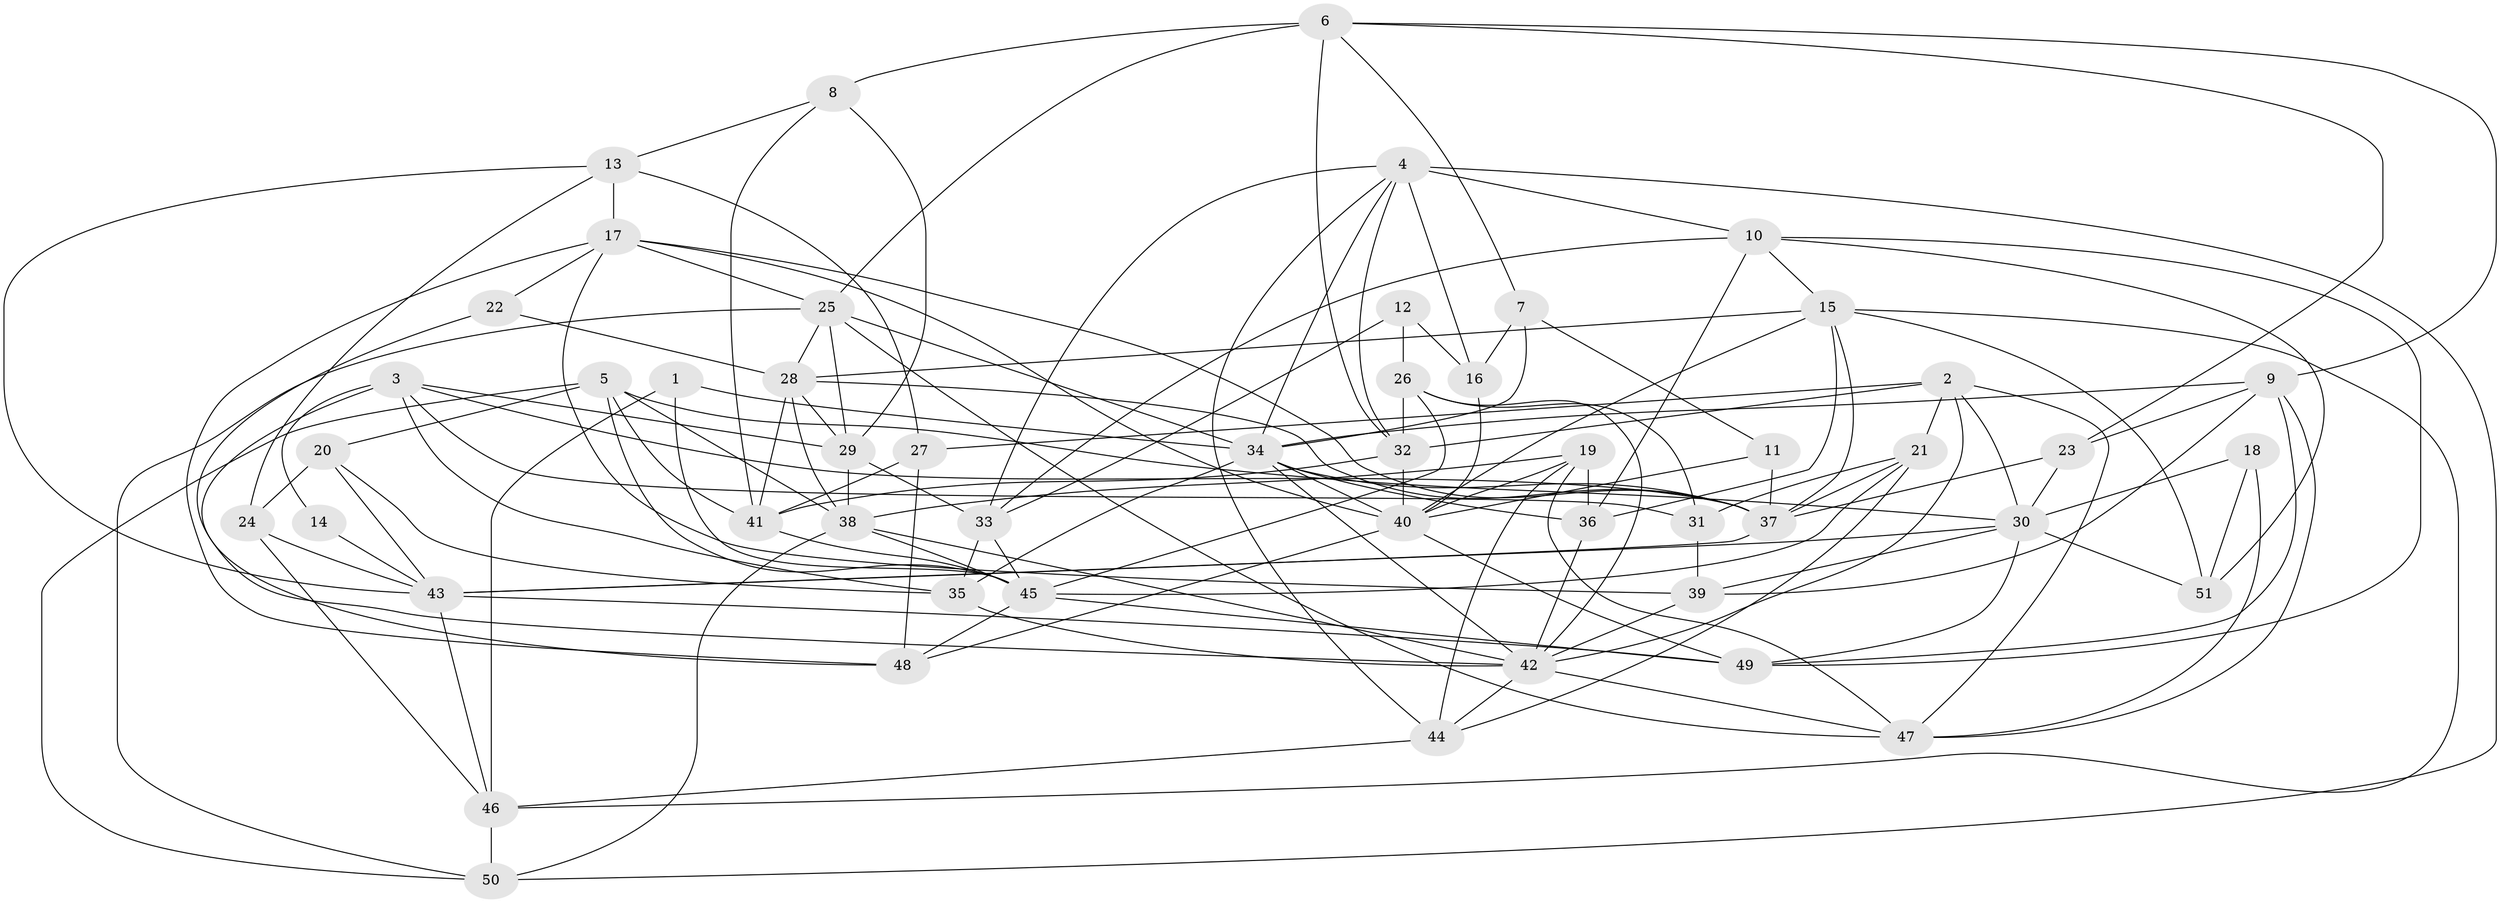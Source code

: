 // original degree distribution, {4: 0.3431372549019608, 3: 0.2647058823529412, 5: 0.1568627450980392, 2: 0.09803921568627451, 7: 0.029411764705882353, 6: 0.10784313725490197}
// Generated by graph-tools (version 1.1) at 2025/26/03/09/25 03:26:13]
// undirected, 51 vertices, 143 edges
graph export_dot {
graph [start="1"]
  node [color=gray90,style=filled];
  1;
  2;
  3;
  4;
  5;
  6;
  7;
  8;
  9;
  10;
  11;
  12;
  13;
  14;
  15;
  16;
  17;
  18;
  19;
  20;
  21;
  22;
  23;
  24;
  25;
  26;
  27;
  28;
  29;
  30;
  31;
  32;
  33;
  34;
  35;
  36;
  37;
  38;
  39;
  40;
  41;
  42;
  43;
  44;
  45;
  46;
  47;
  48;
  49;
  50;
  51;
  1 -- 34 [weight=1.0];
  1 -- 45 [weight=1.0];
  1 -- 46 [weight=1.0];
  2 -- 21 [weight=1.0];
  2 -- 27 [weight=1.0];
  2 -- 30 [weight=1.0];
  2 -- 32 [weight=1.0];
  2 -- 42 [weight=1.0];
  2 -- 47 [weight=1.0];
  3 -- 14 [weight=1.0];
  3 -- 29 [weight=1.0];
  3 -- 31 [weight=1.0];
  3 -- 35 [weight=1.0];
  3 -- 37 [weight=1.0];
  3 -- 48 [weight=1.0];
  4 -- 10 [weight=1.0];
  4 -- 16 [weight=2.0];
  4 -- 32 [weight=1.0];
  4 -- 33 [weight=1.0];
  4 -- 34 [weight=1.0];
  4 -- 44 [weight=1.0];
  4 -- 50 [weight=1.0];
  5 -- 20 [weight=1.0];
  5 -- 30 [weight=1.0];
  5 -- 38 [weight=1.0];
  5 -- 41 [weight=2.0];
  5 -- 45 [weight=1.0];
  5 -- 50 [weight=1.0];
  6 -- 7 [weight=1.0];
  6 -- 8 [weight=1.0];
  6 -- 9 [weight=1.0];
  6 -- 23 [weight=1.0];
  6 -- 25 [weight=1.0];
  6 -- 32 [weight=1.0];
  7 -- 11 [weight=1.0];
  7 -- 16 [weight=1.0];
  7 -- 34 [weight=1.0];
  8 -- 13 [weight=1.0];
  8 -- 29 [weight=2.0];
  8 -- 41 [weight=1.0];
  9 -- 23 [weight=1.0];
  9 -- 34 [weight=1.0];
  9 -- 39 [weight=1.0];
  9 -- 47 [weight=1.0];
  9 -- 49 [weight=1.0];
  10 -- 15 [weight=1.0];
  10 -- 33 [weight=1.0];
  10 -- 36 [weight=1.0];
  10 -- 49 [weight=1.0];
  10 -- 51 [weight=1.0];
  11 -- 37 [weight=1.0];
  11 -- 40 [weight=1.0];
  12 -- 16 [weight=1.0];
  12 -- 26 [weight=1.0];
  12 -- 33 [weight=1.0];
  13 -- 17 [weight=1.0];
  13 -- 24 [weight=1.0];
  13 -- 27 [weight=1.0];
  13 -- 43 [weight=1.0];
  14 -- 43 [weight=1.0];
  15 -- 28 [weight=1.0];
  15 -- 36 [weight=1.0];
  15 -- 37 [weight=1.0];
  15 -- 40 [weight=1.0];
  15 -- 46 [weight=1.0];
  15 -- 51 [weight=1.0];
  16 -- 40 [weight=1.0];
  17 -- 22 [weight=1.0];
  17 -- 25 [weight=1.0];
  17 -- 37 [weight=1.0];
  17 -- 39 [weight=1.0];
  17 -- 40 [weight=1.0];
  17 -- 48 [weight=1.0];
  18 -- 30 [weight=1.0];
  18 -- 47 [weight=1.0];
  18 -- 51 [weight=1.0];
  19 -- 36 [weight=1.0];
  19 -- 38 [weight=2.0];
  19 -- 40 [weight=2.0];
  19 -- 44 [weight=1.0];
  19 -- 47 [weight=1.0];
  20 -- 24 [weight=1.0];
  20 -- 35 [weight=1.0];
  20 -- 43 [weight=1.0];
  21 -- 31 [weight=1.0];
  21 -- 37 [weight=1.0];
  21 -- 44 [weight=1.0];
  21 -- 45 [weight=1.0];
  22 -- 28 [weight=1.0];
  22 -- 42 [weight=1.0];
  23 -- 30 [weight=1.0];
  23 -- 37 [weight=1.0];
  24 -- 43 [weight=1.0];
  24 -- 46 [weight=1.0];
  25 -- 28 [weight=1.0];
  25 -- 29 [weight=1.0];
  25 -- 34 [weight=1.0];
  25 -- 47 [weight=1.0];
  25 -- 50 [weight=1.0];
  26 -- 31 [weight=1.0];
  26 -- 32 [weight=1.0];
  26 -- 42 [weight=1.0];
  26 -- 45 [weight=1.0];
  27 -- 41 [weight=1.0];
  27 -- 48 [weight=1.0];
  28 -- 29 [weight=1.0];
  28 -- 37 [weight=1.0];
  28 -- 38 [weight=1.0];
  28 -- 41 [weight=2.0];
  29 -- 33 [weight=1.0];
  29 -- 38 [weight=1.0];
  30 -- 39 [weight=1.0];
  30 -- 43 [weight=2.0];
  30 -- 49 [weight=1.0];
  30 -- 51 [weight=1.0];
  31 -- 39 [weight=1.0];
  32 -- 40 [weight=1.0];
  32 -- 41 [weight=1.0];
  33 -- 35 [weight=1.0];
  33 -- 45 [weight=1.0];
  34 -- 35 [weight=1.0];
  34 -- 36 [weight=1.0];
  34 -- 37 [weight=1.0];
  34 -- 40 [weight=1.0];
  34 -- 42 [weight=1.0];
  35 -- 42 [weight=1.0];
  36 -- 42 [weight=2.0];
  37 -- 43 [weight=1.0];
  38 -- 42 [weight=1.0];
  38 -- 45 [weight=1.0];
  38 -- 50 [weight=1.0];
  39 -- 42 [weight=1.0];
  40 -- 48 [weight=1.0];
  40 -- 49 [weight=1.0];
  41 -- 45 [weight=1.0];
  42 -- 44 [weight=1.0];
  42 -- 47 [weight=1.0];
  43 -- 46 [weight=1.0];
  43 -- 49 [weight=1.0];
  44 -- 46 [weight=1.0];
  45 -- 48 [weight=1.0];
  45 -- 49 [weight=1.0];
  46 -- 50 [weight=2.0];
}
